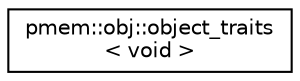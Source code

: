 digraph "Graphical Class Hierarchy"
{
  edge [fontname="Helvetica",fontsize="10",labelfontname="Helvetica",labelfontsize="10"];
  node [fontname="Helvetica",fontsize="10",shape=record];
  rankdir="LR";
  Node1 [label="pmem::obj::object_traits\l\< void \>",height=0.2,width=0.4,color="black", fillcolor="white", style="filled",URL="$classpmem_1_1obj_1_1object__traits_3_01void_01_4.html",tooltip="Object traits specialization for the void type. "];
}
